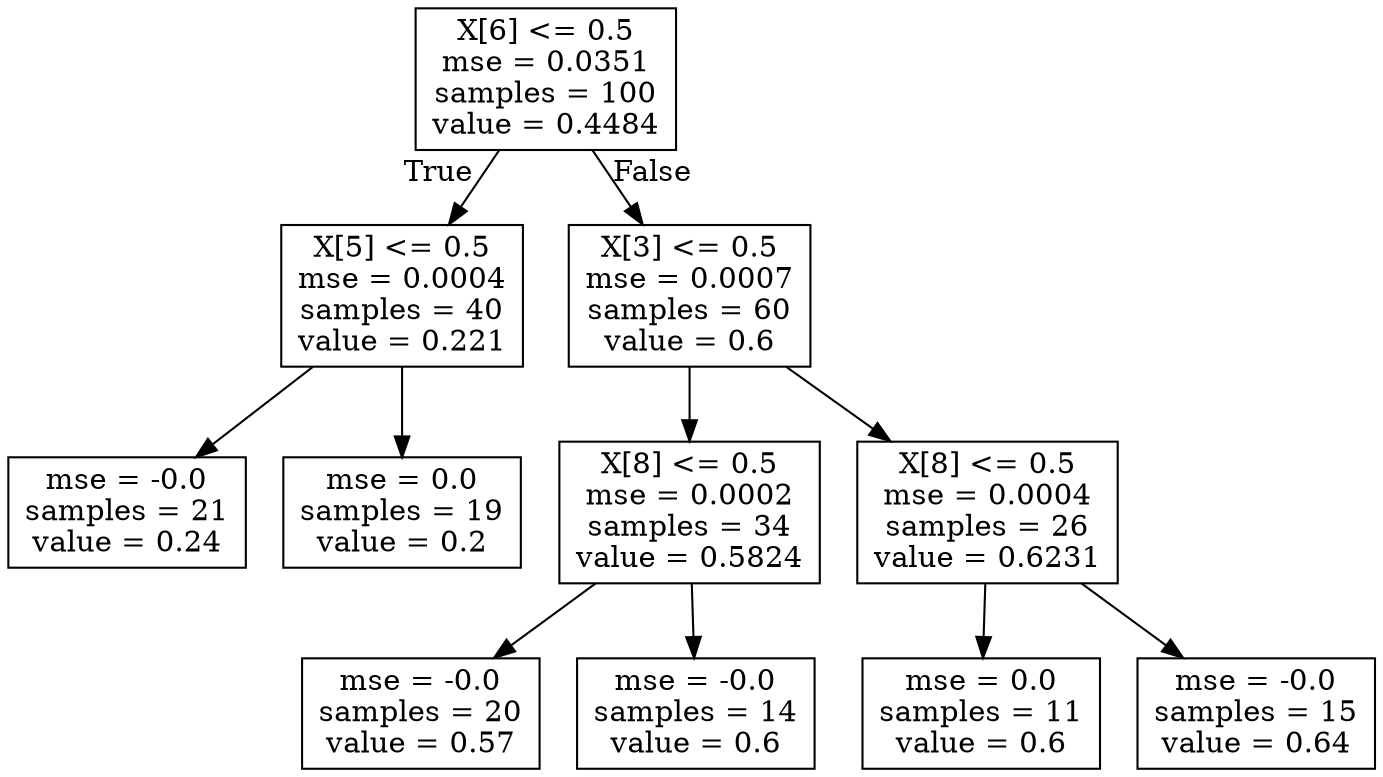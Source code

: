 digraph Tree {
node [shape=box] ;
0 [label="X[6] <= 0.5\nmse = 0.0351\nsamples = 100\nvalue = 0.4484"] ;
1 [label="X[5] <= 0.5\nmse = 0.0004\nsamples = 40\nvalue = 0.221"] ;
0 -> 1 [labeldistance=2.5, labelangle=45, headlabel="True"] ;
2 [label="mse = -0.0\nsamples = 21\nvalue = 0.24"] ;
1 -> 2 ;
3 [label="mse = 0.0\nsamples = 19\nvalue = 0.2"] ;
1 -> 3 ;
4 [label="X[3] <= 0.5\nmse = 0.0007\nsamples = 60\nvalue = 0.6"] ;
0 -> 4 [labeldistance=2.5, labelangle=-45, headlabel="False"] ;
5 [label="X[8] <= 0.5\nmse = 0.0002\nsamples = 34\nvalue = 0.5824"] ;
4 -> 5 ;
6 [label="mse = -0.0\nsamples = 20\nvalue = 0.57"] ;
5 -> 6 ;
7 [label="mse = -0.0\nsamples = 14\nvalue = 0.6"] ;
5 -> 7 ;
8 [label="X[8] <= 0.5\nmse = 0.0004\nsamples = 26\nvalue = 0.6231"] ;
4 -> 8 ;
9 [label="mse = 0.0\nsamples = 11\nvalue = 0.6"] ;
8 -> 9 ;
10 [label="mse = -0.0\nsamples = 15\nvalue = 0.64"] ;
8 -> 10 ;
}